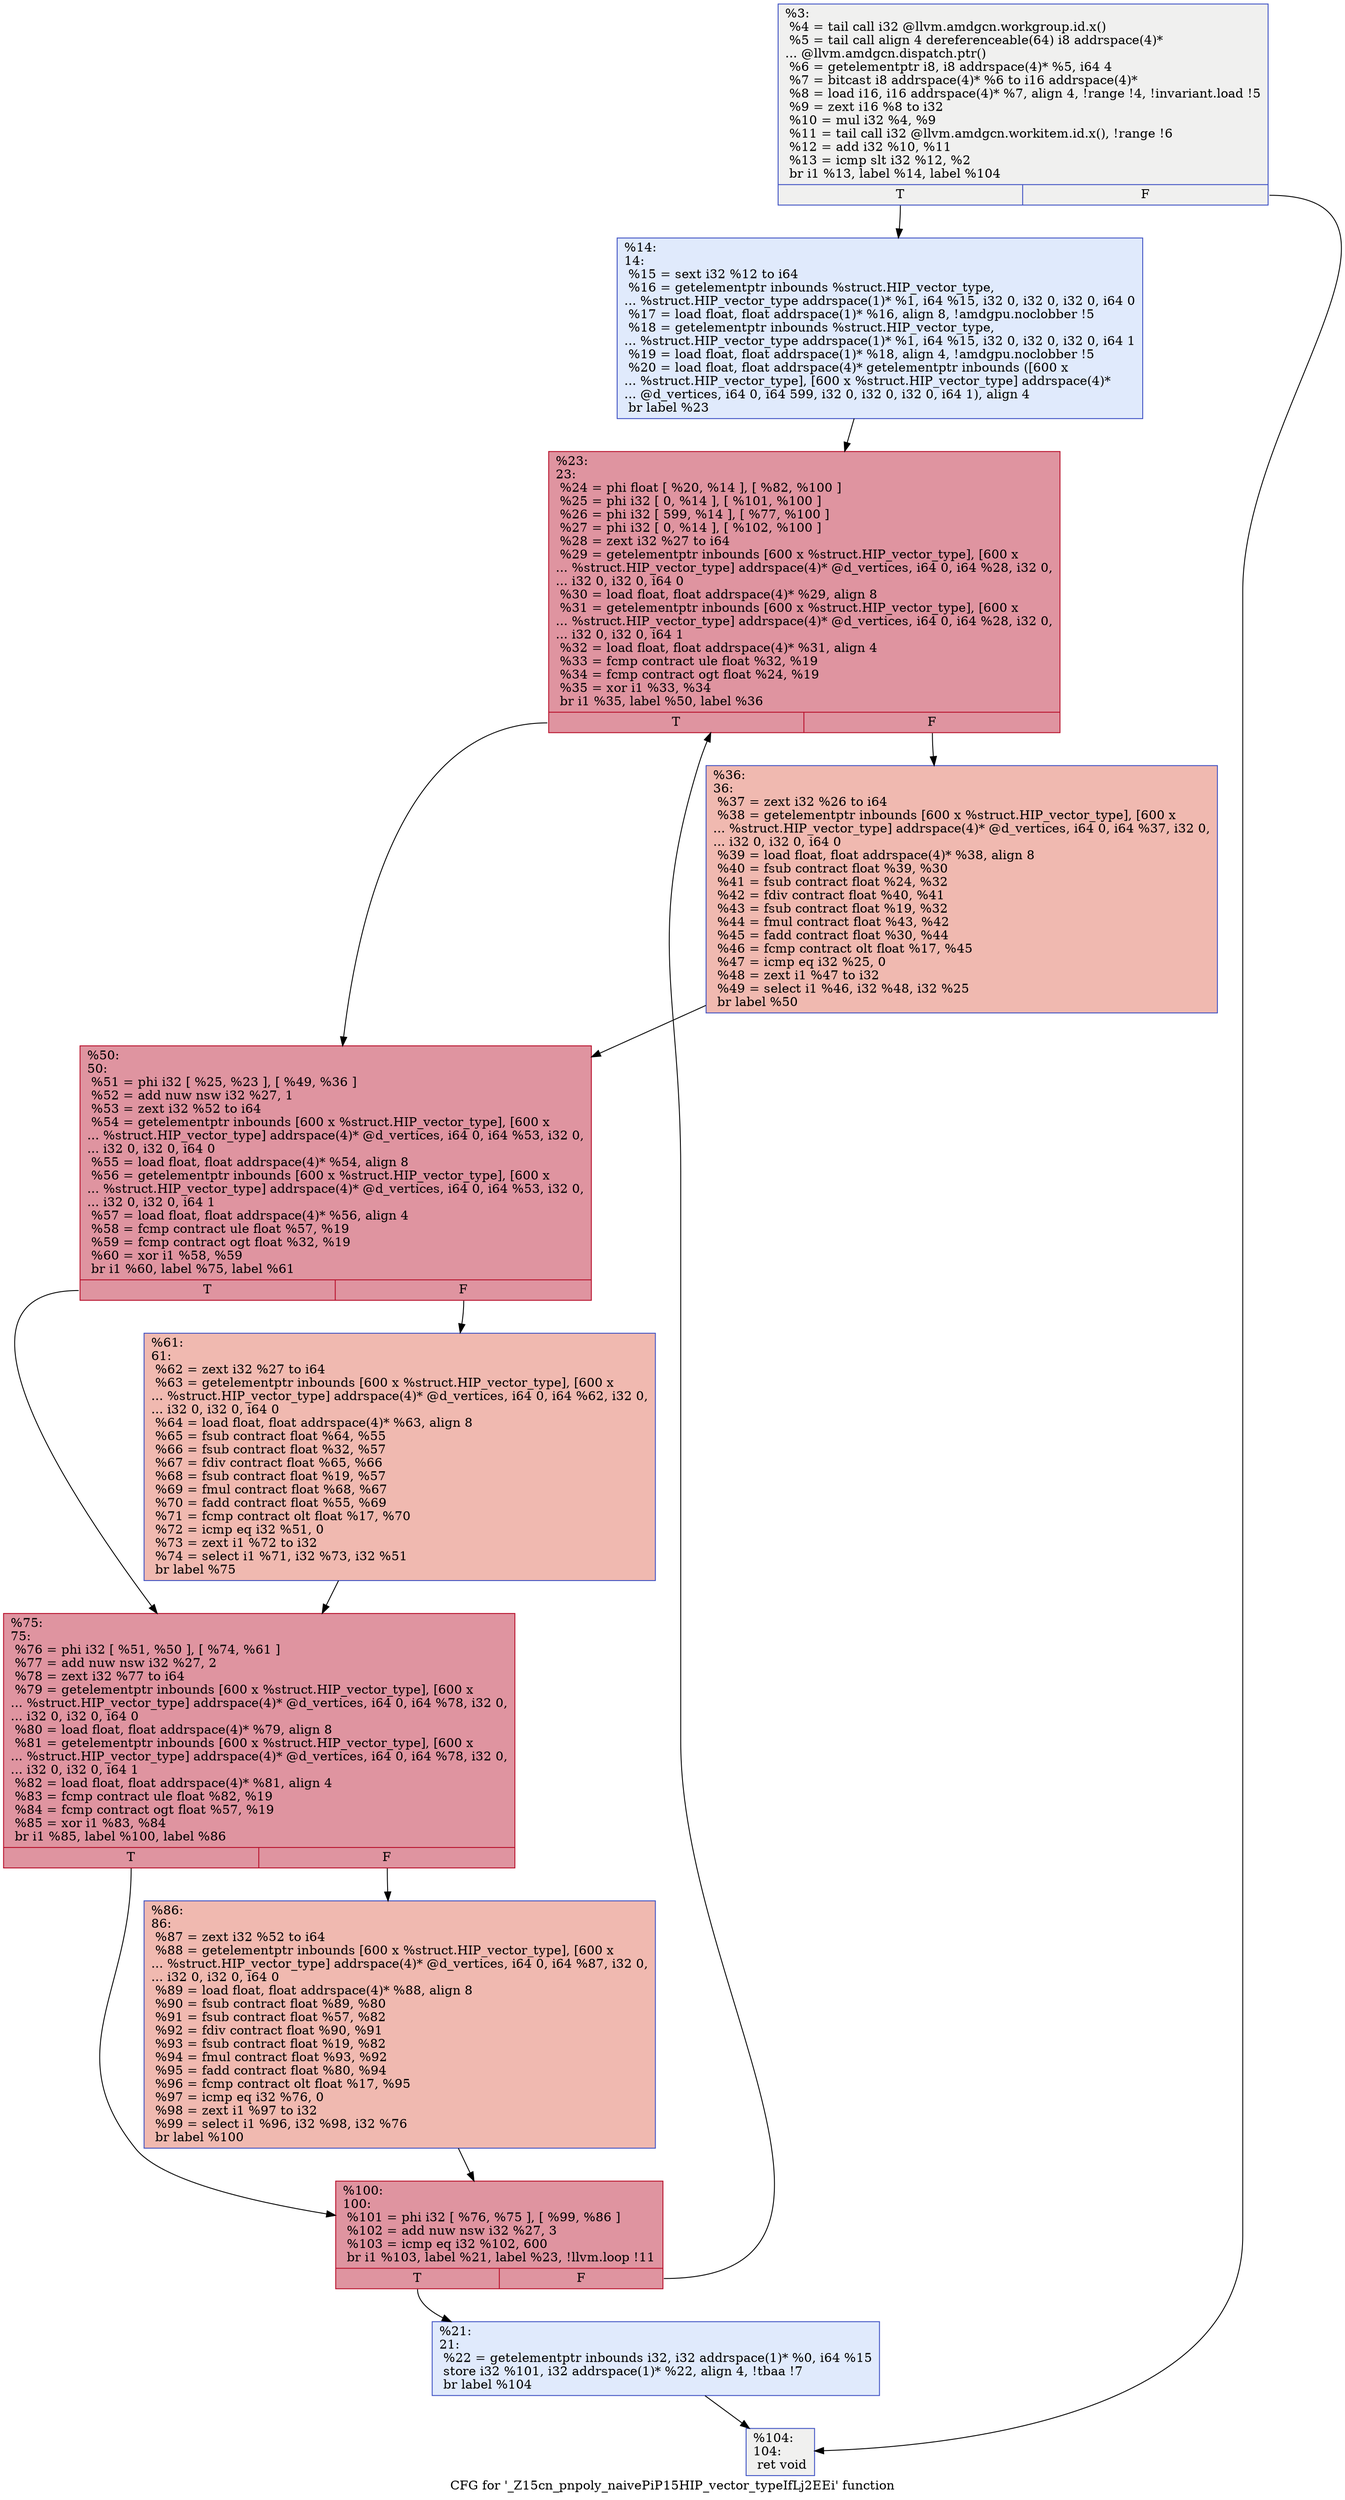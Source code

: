 digraph "CFG for '_Z15cn_pnpoly_naivePiP15HIP_vector_typeIfLj2EEi' function" {
	label="CFG for '_Z15cn_pnpoly_naivePiP15HIP_vector_typeIfLj2EEi' function";

	Node0x4e52de0 [shape=record,color="#3d50c3ff", style=filled, fillcolor="#dedcdb70",label="{%3:\l  %4 = tail call i32 @llvm.amdgcn.workgroup.id.x()\l  %5 = tail call align 4 dereferenceable(64) i8 addrspace(4)*\l... @llvm.amdgcn.dispatch.ptr()\l  %6 = getelementptr i8, i8 addrspace(4)* %5, i64 4\l  %7 = bitcast i8 addrspace(4)* %6 to i16 addrspace(4)*\l  %8 = load i16, i16 addrspace(4)* %7, align 4, !range !4, !invariant.load !5\l  %9 = zext i16 %8 to i32\l  %10 = mul i32 %4, %9\l  %11 = tail call i32 @llvm.amdgcn.workitem.id.x(), !range !6\l  %12 = add i32 %10, %11\l  %13 = icmp slt i32 %12, %2\l  br i1 %13, label %14, label %104\l|{<s0>T|<s1>F}}"];
	Node0x4e52de0:s0 -> Node0x4e59890;
	Node0x4e52de0:s1 -> Node0x4e59920;
	Node0x4e59890 [shape=record,color="#3d50c3ff", style=filled, fillcolor="#b9d0f970",label="{%14:\l14:                                               \l  %15 = sext i32 %12 to i64\l  %16 = getelementptr inbounds %struct.HIP_vector_type,\l... %struct.HIP_vector_type addrspace(1)* %1, i64 %15, i32 0, i32 0, i32 0, i64 0\l  %17 = load float, float addrspace(1)* %16, align 8, !amdgpu.noclobber !5\l  %18 = getelementptr inbounds %struct.HIP_vector_type,\l... %struct.HIP_vector_type addrspace(1)* %1, i64 %15, i32 0, i32 0, i32 0, i64 1\l  %19 = load float, float addrspace(1)* %18, align 4, !amdgpu.noclobber !5\l  %20 = load float, float addrspace(4)* getelementptr inbounds ([600 x\l... %struct.HIP_vector_type], [600 x %struct.HIP_vector_type] addrspace(4)*\l... @d_vertices, i64 0, i64 599, i32 0, i32 0, i32 0, i64 1), align 4\l  br label %23\l}"];
	Node0x4e59890 -> Node0x4e5a6c0;
	Node0x4e5a780 [shape=record,color="#3d50c3ff", style=filled, fillcolor="#b9d0f970",label="{%21:\l21:                                               \l  %22 = getelementptr inbounds i32, i32 addrspace(1)* %0, i64 %15\l  store i32 %101, i32 addrspace(1)* %22, align 4, !tbaa !7\l  br label %104\l}"];
	Node0x4e5a780 -> Node0x4e59920;
	Node0x4e5a6c0 [shape=record,color="#b70d28ff", style=filled, fillcolor="#b70d2870",label="{%23:\l23:                                               \l  %24 = phi float [ %20, %14 ], [ %82, %100 ]\l  %25 = phi i32 [ 0, %14 ], [ %101, %100 ]\l  %26 = phi i32 [ 599, %14 ], [ %77, %100 ]\l  %27 = phi i32 [ 0, %14 ], [ %102, %100 ]\l  %28 = zext i32 %27 to i64\l  %29 = getelementptr inbounds [600 x %struct.HIP_vector_type], [600 x\l... %struct.HIP_vector_type] addrspace(4)* @d_vertices, i64 0, i64 %28, i32 0,\l... i32 0, i32 0, i64 0\l  %30 = load float, float addrspace(4)* %29, align 8\l  %31 = getelementptr inbounds [600 x %struct.HIP_vector_type], [600 x\l... %struct.HIP_vector_type] addrspace(4)* @d_vertices, i64 0, i64 %28, i32 0,\l... i32 0, i32 0, i64 1\l  %32 = load float, float addrspace(4)* %31, align 4\l  %33 = fcmp contract ule float %32, %19\l  %34 = fcmp contract ogt float %24, %19\l  %35 = xor i1 %33, %34\l  br i1 %35, label %50, label %36\l|{<s0>T|<s1>F}}"];
	Node0x4e5a6c0:s0 -> Node0x4e59c80;
	Node0x4e5a6c0:s1 -> Node0x4e5b720;
	Node0x4e5b720 [shape=record,color="#3d50c3ff", style=filled, fillcolor="#de614d70",label="{%36:\l36:                                               \l  %37 = zext i32 %26 to i64\l  %38 = getelementptr inbounds [600 x %struct.HIP_vector_type], [600 x\l... %struct.HIP_vector_type] addrspace(4)* @d_vertices, i64 0, i64 %37, i32 0,\l... i32 0, i32 0, i64 0\l  %39 = load float, float addrspace(4)* %38, align 8\l  %40 = fsub contract float %39, %30\l  %41 = fsub contract float %24, %32\l  %42 = fdiv contract float %40, %41\l  %43 = fsub contract float %19, %32\l  %44 = fmul contract float %43, %42\l  %45 = fadd contract float %30, %44\l  %46 = fcmp contract olt float %17, %45\l  %47 = icmp eq i32 %25, 0\l  %48 = zext i1 %47 to i32\l  %49 = select i1 %46, i32 %48, i32 %25\l  br label %50\l}"];
	Node0x4e5b720 -> Node0x4e59c80;
	Node0x4e59c80 [shape=record,color="#b70d28ff", style=filled, fillcolor="#b70d2870",label="{%50:\l50:                                               \l  %51 = phi i32 [ %25, %23 ], [ %49, %36 ]\l  %52 = add nuw nsw i32 %27, 1\l  %53 = zext i32 %52 to i64\l  %54 = getelementptr inbounds [600 x %struct.HIP_vector_type], [600 x\l... %struct.HIP_vector_type] addrspace(4)* @d_vertices, i64 0, i64 %53, i32 0,\l... i32 0, i32 0, i64 0\l  %55 = load float, float addrspace(4)* %54, align 8\l  %56 = getelementptr inbounds [600 x %struct.HIP_vector_type], [600 x\l... %struct.HIP_vector_type] addrspace(4)* @d_vertices, i64 0, i64 %53, i32 0,\l... i32 0, i32 0, i64 1\l  %57 = load float, float addrspace(4)* %56, align 4\l  %58 = fcmp contract ule float %57, %19\l  %59 = fcmp contract ogt float %32, %19\l  %60 = xor i1 %58, %59\l  br i1 %60, label %75, label %61\l|{<s0>T|<s1>F}}"];
	Node0x4e59c80:s0 -> Node0x4e5c750;
	Node0x4e59c80:s1 -> Node0x4e5c7a0;
	Node0x4e5c7a0 [shape=record,color="#3d50c3ff", style=filled, fillcolor="#de614d70",label="{%61:\l61:                                               \l  %62 = zext i32 %27 to i64\l  %63 = getelementptr inbounds [600 x %struct.HIP_vector_type], [600 x\l... %struct.HIP_vector_type] addrspace(4)* @d_vertices, i64 0, i64 %62, i32 0,\l... i32 0, i32 0, i64 0\l  %64 = load float, float addrspace(4)* %63, align 8\l  %65 = fsub contract float %64, %55\l  %66 = fsub contract float %32, %57\l  %67 = fdiv contract float %65, %66\l  %68 = fsub contract float %19, %57\l  %69 = fmul contract float %68, %67\l  %70 = fadd contract float %55, %69\l  %71 = fcmp contract olt float %17, %70\l  %72 = icmp eq i32 %51, 0\l  %73 = zext i1 %72 to i32\l  %74 = select i1 %71, i32 %73, i32 %51\l  br label %75\l}"];
	Node0x4e5c7a0 -> Node0x4e5c750;
	Node0x4e5c750 [shape=record,color="#b70d28ff", style=filled, fillcolor="#b70d2870",label="{%75:\l75:                                               \l  %76 = phi i32 [ %51, %50 ], [ %74, %61 ]\l  %77 = add nuw nsw i32 %27, 2\l  %78 = zext i32 %77 to i64\l  %79 = getelementptr inbounds [600 x %struct.HIP_vector_type], [600 x\l... %struct.HIP_vector_type] addrspace(4)* @d_vertices, i64 0, i64 %78, i32 0,\l... i32 0, i32 0, i64 0\l  %80 = load float, float addrspace(4)* %79, align 8\l  %81 = getelementptr inbounds [600 x %struct.HIP_vector_type], [600 x\l... %struct.HIP_vector_type] addrspace(4)* @d_vertices, i64 0, i64 %78, i32 0,\l... i32 0, i32 0, i64 1\l  %82 = load float, float addrspace(4)* %81, align 4\l  %83 = fcmp contract ule float %82, %19\l  %84 = fcmp contract ogt float %57, %19\l  %85 = xor i1 %83, %84\l  br i1 %85, label %100, label %86\l|{<s0>T|<s1>F}}"];
	Node0x4e5c750:s0 -> Node0x4e5ab50;
	Node0x4e5c750:s1 -> Node0x4e5d9a0;
	Node0x4e5d9a0 [shape=record,color="#3d50c3ff", style=filled, fillcolor="#de614d70",label="{%86:\l86:                                               \l  %87 = zext i32 %52 to i64\l  %88 = getelementptr inbounds [600 x %struct.HIP_vector_type], [600 x\l... %struct.HIP_vector_type] addrspace(4)* @d_vertices, i64 0, i64 %87, i32 0,\l... i32 0, i32 0, i64 0\l  %89 = load float, float addrspace(4)* %88, align 8\l  %90 = fsub contract float %89, %80\l  %91 = fsub contract float %57, %82\l  %92 = fdiv contract float %90, %91\l  %93 = fsub contract float %19, %82\l  %94 = fmul contract float %93, %92\l  %95 = fadd contract float %80, %94\l  %96 = fcmp contract olt float %17, %95\l  %97 = icmp eq i32 %76, 0\l  %98 = zext i1 %97 to i32\l  %99 = select i1 %96, i32 %98, i32 %76\l  br label %100\l}"];
	Node0x4e5d9a0 -> Node0x4e5ab50;
	Node0x4e5ab50 [shape=record,color="#b70d28ff", style=filled, fillcolor="#b70d2870",label="{%100:\l100:                                              \l  %101 = phi i32 [ %76, %75 ], [ %99, %86 ]\l  %102 = add nuw nsw i32 %27, 3\l  %103 = icmp eq i32 %102, 600\l  br i1 %103, label %21, label %23, !llvm.loop !11\l|{<s0>T|<s1>F}}"];
	Node0x4e5ab50:s0 -> Node0x4e5a780;
	Node0x4e5ab50:s1 -> Node0x4e5a6c0;
	Node0x4e59920 [shape=record,color="#3d50c3ff", style=filled, fillcolor="#dedcdb70",label="{%104:\l104:                                              \l  ret void\l}"];
}
